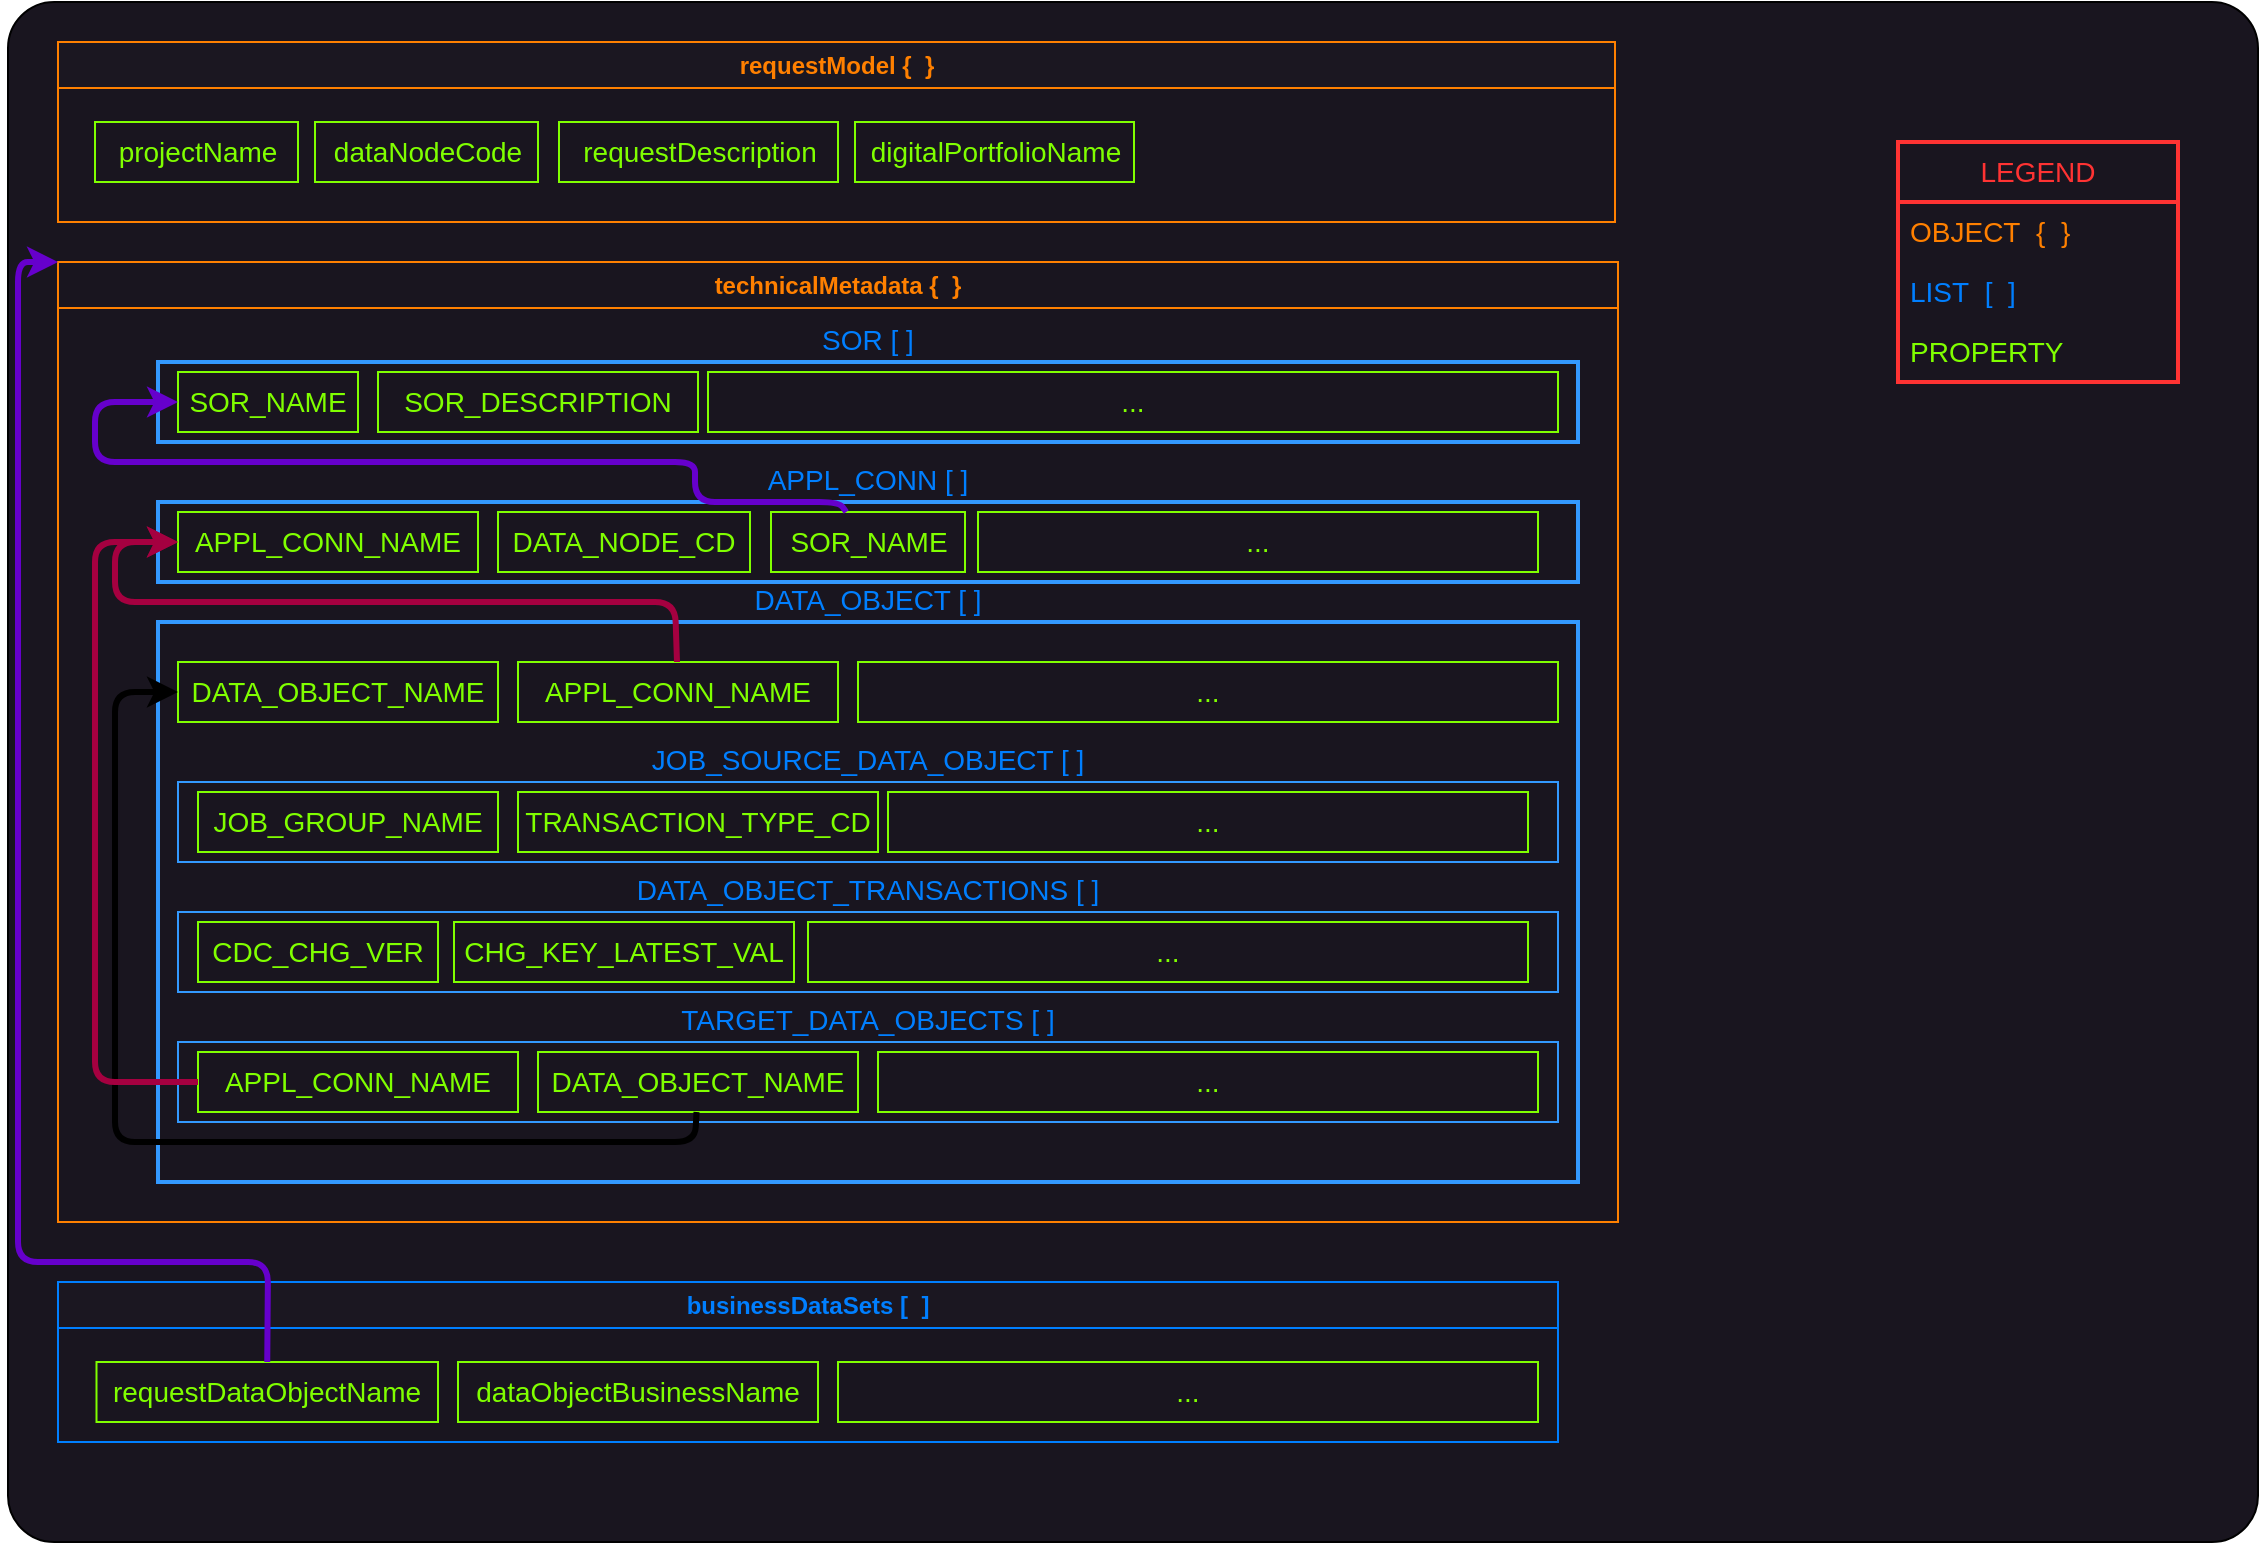 <mxfile>
    <diagram id="x8N3-J-SYXsr0gWPbUn-" name="Page-1">
        <mxGraphModel dx="1669" dy="611" grid="1" gridSize="10" guides="1" tooltips="1" connect="1" arrows="1" fold="1" page="1" pageScale="1" pageWidth="827" pageHeight="1169" math="0" shadow="0">
            <root>
                <mxCell id="0"/>
                <mxCell id="1" parent="0"/>
                <mxCell id="2" value="" style="rounded=1;whiteSpace=wrap;html=1;arcSize=3;movable=1;resizable=1;rotatable=1;deletable=1;editable=1;connectable=1;fillColor=#19151F;" parent="1" vertex="1">
                    <mxGeometry x="35" y="140" width="1125" height="770" as="geometry"/>
                </mxCell>
                <mxCell id="4" value="technicalMetadata {&amp;nbsp; }" style="swimlane;whiteSpace=wrap;html=1;strokeColor=#FF8000;fontColor=#FF8000;fillColor=#19151F;" parent="1" vertex="1">
                    <mxGeometry x="60" y="270" width="780" height="480" as="geometry">
                        <mxRectangle x="60" y="270" width="180" height="30" as="alternateBounds"/>
                    </mxGeometry>
                </mxCell>
                <mxCell id="6" value="SOR [ ]" style="rounded=0;whiteSpace=wrap;fillColor=none;fontColor=#007FFF;strokeColor=#3399FF;labelPosition=center;verticalLabelPosition=top;align=center;verticalAlign=bottom;spacingLeft=0;html=1;fontSize=14;strokeWidth=2;" parent="4" vertex="1">
                    <mxGeometry x="50" y="50" width="710" height="40" as="geometry"/>
                </mxCell>
                <mxCell id="17" value="SOR_NAME" style="text;html=1;strokeColor=#80FF00;fillColor=none;align=center;verticalAlign=middle;whiteSpace=wrap;rounded=0;fontSize=14;fontColor=#80FF00;" parent="4" vertex="1">
                    <mxGeometry x="60" y="55" width="90" height="30" as="geometry"/>
                </mxCell>
                <mxCell id="20" value="SOR_DESCRIPTION" style="text;html=1;strokeColor=#80FF00;fillColor=none;align=center;verticalAlign=middle;whiteSpace=wrap;rounded=0;fontSize=14;fontColor=#80FF00;" parent="4" vertex="1">
                    <mxGeometry x="160" y="55" width="160" height="30" as="geometry"/>
                </mxCell>
                <mxCell id="21" value="..." style="text;html=1;strokeColor=#80FF00;fillColor=none;align=center;verticalAlign=middle;whiteSpace=wrap;rounded=0;fontSize=14;fontColor=#80FF00;" parent="4" vertex="1">
                    <mxGeometry x="325" y="55" width="425" height="30" as="geometry"/>
                </mxCell>
                <mxCell id="28" value="DATA_OBJECT [ ]" style="rounded=0;whiteSpace=wrap;fillColor=none;fontColor=#007FFF;strokeColor=#3399FF;labelPosition=center;verticalLabelPosition=top;align=center;verticalAlign=bottom;spacingLeft=0;html=1;fontSize=14;strokeWidth=2;" parent="4" vertex="1">
                    <mxGeometry x="50" y="180" width="710" height="280" as="geometry"/>
                </mxCell>
                <mxCell id="43" value="TARGET_DATA_OBJECTS [ ]" style="rounded=0;whiteSpace=wrap;fillColor=none;fontColor=#007FFF;strokeColor=#3399FF;labelPosition=center;verticalLabelPosition=top;align=center;verticalAlign=bottom;spacingLeft=0;html=1;fontSize=14;" parent="4" vertex="1">
                    <mxGeometry x="60" y="390" width="690" height="40" as="geometry"/>
                </mxCell>
                <mxCell id="44" value="APPL_CONN_NAME" style="text;html=1;strokeColor=#80FF00;fillColor=none;align=center;verticalAlign=middle;whiteSpace=wrap;rounded=0;fontSize=14;fontColor=#80FF00;" parent="4" vertex="1">
                    <mxGeometry x="70" y="395" width="160" height="30" as="geometry"/>
                </mxCell>
                <mxCell id="45" value="DATA_OBJECT_NAME" style="text;html=1;strokeColor=#80FF00;fillColor=none;align=center;verticalAlign=middle;whiteSpace=wrap;rounded=0;fontSize=14;fontColor=#80FF00;" parent="4" vertex="1">
                    <mxGeometry x="240" y="395" width="160" height="30" as="geometry"/>
                </mxCell>
                <mxCell id="46" value="..." style="text;html=1;strokeColor=#80FF00;fillColor=none;align=center;verticalAlign=middle;whiteSpace=wrap;rounded=0;fontSize=14;fontColor=#80FF00;" parent="4" vertex="1">
                    <mxGeometry x="410" y="395" width="330" height="30" as="geometry"/>
                </mxCell>
                <mxCell id="30" value="DATA_OBJECT_NAME" style="text;html=1;strokeColor=#80FF00;fillColor=none;align=center;verticalAlign=middle;whiteSpace=wrap;rounded=0;fontSize=14;fontColor=#80FF00;" parent="4" vertex="1">
                    <mxGeometry x="60" y="200" width="160" height="30" as="geometry"/>
                </mxCell>
                <mxCell id="49" style="edgeStyle=none;html=1;entryX=0;entryY=0.5;entryDx=0;entryDy=0;strokeWidth=3;fontSize=14;fontColor=#FF8000;" parent="4" source="45" target="30" edge="1">
                    <mxGeometry relative="1" as="geometry">
                        <Array as="points">
                            <mxPoint x="318.5" y="440"/>
                            <mxPoint x="28.5" y="440"/>
                            <mxPoint x="28.5" y="215"/>
                        </Array>
                    </mxGeometry>
                </mxCell>
                <mxCell id="31" value="APPL_CONN_NAME" style="text;html=1;strokeColor=#80FF00;fillColor=none;align=center;verticalAlign=middle;whiteSpace=wrap;rounded=0;fontSize=14;fontColor=#80FF00;" parent="4" vertex="1">
                    <mxGeometry x="230" y="200" width="160" height="30" as="geometry"/>
                </mxCell>
                <mxCell id="22" value="APPL_CONN [ ]" style="rounded=0;whiteSpace=wrap;fillColor=none;fontColor=#007FFF;strokeColor=#3399FF;labelPosition=center;verticalLabelPosition=top;align=center;verticalAlign=bottom;spacingLeft=0;html=1;fontSize=14;strokeWidth=2;" parent="4" vertex="1">
                    <mxGeometry x="50" y="120" width="710" height="40" as="geometry"/>
                </mxCell>
                <mxCell id="23" value="APPL_CONN_NAME" style="text;html=1;strokeColor=#80FF00;fillColor=none;align=center;verticalAlign=middle;whiteSpace=wrap;rounded=0;fontSize=14;fontColor=#80FF00;" parent="4" vertex="1">
                    <mxGeometry x="60" y="125" width="150" height="30" as="geometry"/>
                </mxCell>
                <mxCell id="48" style="edgeStyle=none;html=1;entryX=0;entryY=0.5;entryDx=0;entryDy=0;fontSize=14;fontColor=#FF8000;fillColor=#d80073;strokeColor=#A50040;strokeWidth=3;" parent="4" source="44" target="23" edge="1">
                    <mxGeometry relative="1" as="geometry">
                        <Array as="points">
                            <mxPoint x="18.5" y="410"/>
                            <mxPoint x="18.5" y="260"/>
                            <mxPoint x="18.5" y="140"/>
                        </Array>
                    </mxGeometry>
                </mxCell>
                <mxCell id="50" value="" style="edgeStyle=none;html=1;strokeWidth=3;fontSize=14;fontColor=#FF8000;entryX=0;entryY=0.5;entryDx=0;entryDy=0;fillColor=#d80073;strokeColor=#A50040;" parent="4" source="31" target="23" edge="1">
                    <mxGeometry relative="1" as="geometry">
                        <Array as="points">
                            <mxPoint x="308.5" y="170"/>
                            <mxPoint x="88.5" y="170"/>
                            <mxPoint x="28.5" y="170"/>
                            <mxPoint x="28.5" y="140"/>
                        </Array>
                    </mxGeometry>
                </mxCell>
                <mxCell id="24" value="DATA_NODE_CD" style="text;html=1;strokeColor=#80FF00;fillColor=none;align=center;verticalAlign=middle;whiteSpace=wrap;rounded=0;fontSize=14;fontColor=#80FF00;" parent="4" vertex="1">
                    <mxGeometry x="220" y="125" width="126" height="30" as="geometry"/>
                </mxCell>
                <mxCell id="25" value="SOR_NAME" style="text;html=1;strokeColor=#80FF00;fillColor=none;align=center;verticalAlign=middle;whiteSpace=wrap;rounded=0;fontSize=14;fontColor=#80FF00;" parent="4" vertex="1">
                    <mxGeometry x="356.5" y="125" width="97" height="30" as="geometry"/>
                </mxCell>
                <mxCell id="54" style="edgeStyle=none;html=1;entryX=0;entryY=0.5;entryDx=0;entryDy=0;strokeWidth=3;fontSize=14;fontColor=#FF8000;strokeColor=#6600CC;" parent="4" source="25" target="17" edge="1">
                    <mxGeometry relative="1" as="geometry">
                        <Array as="points">
                            <mxPoint x="390.5" y="120"/>
                            <mxPoint x="318.5" y="120"/>
                            <mxPoint x="318.5" y="100"/>
                            <mxPoint x="18.5" y="100"/>
                            <mxPoint x="18.5" y="70"/>
                        </Array>
                    </mxGeometry>
                </mxCell>
                <mxCell id="27" value="..." style="text;html=1;strokeColor=#80FF00;fillColor=none;align=center;verticalAlign=middle;whiteSpace=wrap;rounded=0;fontSize=14;fontColor=#80FF00;" parent="4" vertex="1">
                    <mxGeometry x="460" y="125" width="280" height="30" as="geometry"/>
                </mxCell>
                <mxCell id="32" value="..." style="text;html=1;strokeColor=#80FF00;fillColor=none;align=center;verticalAlign=middle;whiteSpace=wrap;rounded=0;fontSize=14;fontColor=#80FF00;" parent="4" vertex="1">
                    <mxGeometry x="400" y="200" width="350" height="30" as="geometry"/>
                </mxCell>
                <mxCell id="33" value="JOB_SOURCE_DATA_OBJECT [ ]" style="rounded=0;whiteSpace=wrap;fillColor=none;fontColor=#007FFF;strokeColor=#3399FF;labelPosition=center;verticalLabelPosition=top;align=center;verticalAlign=bottom;spacingLeft=0;html=1;fontSize=14;" parent="4" vertex="1">
                    <mxGeometry x="60" y="260" width="690" height="40" as="geometry"/>
                </mxCell>
                <mxCell id="34" value="JOB_GROUP_NAME" style="text;html=1;strokeColor=#80FF00;fillColor=none;align=center;verticalAlign=middle;whiteSpace=wrap;rounded=0;fontSize=14;fontColor=#80FF00;" parent="4" vertex="1">
                    <mxGeometry x="70" y="265" width="150" height="30" as="geometry"/>
                </mxCell>
                <mxCell id="35" value="TRANSACTION_TYPE_CD" style="text;html=1;strokeColor=#80FF00;fillColor=none;align=center;verticalAlign=middle;whiteSpace=wrap;rounded=0;fontSize=14;fontColor=#80FF00;" parent="4" vertex="1">
                    <mxGeometry x="230" y="265" width="180" height="30" as="geometry"/>
                </mxCell>
                <mxCell id="36" value="..." style="text;html=1;strokeColor=#80FF00;fillColor=none;align=center;verticalAlign=middle;whiteSpace=wrap;rounded=0;fontSize=14;fontColor=#80FF00;" parent="4" vertex="1">
                    <mxGeometry x="415" y="265" width="320" height="30" as="geometry"/>
                </mxCell>
                <mxCell id="37" value="DATA_OBJECT_TRANSACTIONS [ ]" style="rounded=0;whiteSpace=wrap;fillColor=none;fontColor=#007FFF;strokeColor=#3399FF;labelPosition=center;verticalLabelPosition=top;align=center;verticalAlign=bottom;spacingLeft=0;html=1;fontSize=14;" parent="4" vertex="1">
                    <mxGeometry x="60" y="325" width="690" height="40" as="geometry"/>
                </mxCell>
                <mxCell id="38" value="CDC_CHG_VER" style="text;html=1;strokeColor=#80FF00;fillColor=none;align=center;verticalAlign=middle;whiteSpace=wrap;rounded=0;fontSize=14;fontColor=#80FF00;" parent="4" vertex="1">
                    <mxGeometry x="70" y="330" width="120" height="30" as="geometry"/>
                </mxCell>
                <mxCell id="39" value="CHG_KEY_LATEST_VAL" style="text;html=1;strokeColor=#80FF00;fillColor=none;align=center;verticalAlign=middle;whiteSpace=wrap;rounded=0;fontSize=14;fontColor=#80FF00;" parent="4" vertex="1">
                    <mxGeometry x="198" y="330" width="170" height="30" as="geometry"/>
                </mxCell>
                <mxCell id="42" value="..." style="text;html=1;strokeColor=#80FF00;fillColor=none;align=center;verticalAlign=middle;whiteSpace=wrap;rounded=0;fontSize=14;fontColor=#80FF00;" parent="4" vertex="1">
                    <mxGeometry x="375" y="330" width="360" height="30" as="geometry"/>
                </mxCell>
                <mxCell id="8" value="&lt;font color=&quot;#ff8000&quot;&gt;requestModel {&amp;nbsp; }&lt;/font&gt;" style="swimlane;whiteSpace=wrap;html=1;strokeColor=#FF8000;fillColor=#1B1721;" parent="1" vertex="1">
                    <mxGeometry x="60" y="160" width="778.5" height="90" as="geometry">
                        <mxRectangle x="60" y="160" width="140" height="30" as="alternateBounds"/>
                    </mxGeometry>
                </mxCell>
                <mxCell id="60" value="projectName" style="text;html=1;strokeColor=#80FF00;fillColor=none;align=center;verticalAlign=middle;whiteSpace=wrap;rounded=0;fontSize=14;fontColor=#80FF00;" parent="8" vertex="1">
                    <mxGeometry x="18.5" y="40" width="101.5" height="30" as="geometry"/>
                </mxCell>
                <mxCell id="61" value="dataNodeCode" style="text;html=1;strokeColor=#80FF00;fillColor=none;align=center;verticalAlign=middle;whiteSpace=wrap;rounded=0;fontSize=14;fontColor=#80FF00;" parent="8" vertex="1">
                    <mxGeometry x="128.5" y="40" width="111.5" height="30" as="geometry"/>
                </mxCell>
                <mxCell id="65" value="requestDescription" style="text;html=1;strokeColor=#80FF00;fillColor=none;align=center;verticalAlign=middle;whiteSpace=wrap;rounded=0;fontSize=14;fontColor=#80FF00;" parent="8" vertex="1">
                    <mxGeometry x="250.5" y="40" width="139.5" height="30" as="geometry"/>
                </mxCell>
                <mxCell id="70" value="digitalPortfolioName" style="text;html=1;strokeColor=#80FF00;fillColor=none;align=center;verticalAlign=middle;whiteSpace=wrap;rounded=0;fontSize=14;fontColor=#80FF00;" parent="8" vertex="1">
                    <mxGeometry x="398.5" y="40" width="139.5" height="30" as="geometry"/>
                </mxCell>
                <mxCell id="11" value="businessDataSets [&amp;nbsp; ]" style="swimlane;whiteSpace=wrap;html=1;strokeColor=#007FFF;fontColor=#007FFF;fillColor=#1B1721;" parent="1" vertex="1">
                    <mxGeometry x="60" y="780" width="750" height="80" as="geometry">
                        <mxRectangle x="60" y="780" width="210" height="30" as="alternateBounds"/>
                    </mxGeometry>
                </mxCell>
                <mxCell id="72" value="requestDataObjectName" style="text;html=1;strokeColor=#80FF00;fillColor=none;align=center;verticalAlign=middle;whiteSpace=wrap;rounded=0;fontSize=14;fontColor=#80FF00;" parent="11" vertex="1">
                    <mxGeometry x="19.25" y="40" width="170.75" height="30" as="geometry"/>
                </mxCell>
                <mxCell id="74" value="dataObjectBusinessName" style="text;html=1;strokeColor=#80FF00;fillColor=none;align=center;verticalAlign=middle;whiteSpace=wrap;rounded=0;fontSize=14;fontColor=#80FF00;" parent="11" vertex="1">
                    <mxGeometry x="200" y="40" width="180" height="30" as="geometry"/>
                </mxCell>
                <mxCell id="76" value="..." style="text;html=1;strokeColor=#80FF00;fillColor=none;align=center;verticalAlign=middle;whiteSpace=wrap;rounded=0;fontSize=14;fontColor=#80FF00;" parent="11" vertex="1">
                    <mxGeometry x="390" y="40" width="350" height="30" as="geometry"/>
                </mxCell>
                <mxCell id="56" value="LEGEND" style="swimlane;fontStyle=0;childLayout=stackLayout;horizontal=1;startSize=30;horizontalStack=0;resizeParent=1;resizeParentMax=0;resizeLast=0;collapsible=1;marginBottom=0;whiteSpace=wrap;html=1;strokeColor=#FF3333;strokeWidth=2;fontSize=14;fontColor=#FF3333;fillColor=none;" parent="1" vertex="1">
                    <mxGeometry x="980" y="210" width="140" height="120" as="geometry">
                        <mxRectangle x="990" y="210" width="100" height="30" as="alternateBounds"/>
                    </mxGeometry>
                </mxCell>
                <mxCell id="57" value="OBJECT&amp;nbsp; {&amp;nbsp; }" style="text;strokeColor=none;fillColor=none;align=left;verticalAlign=middle;spacingLeft=4;spacingRight=4;overflow=hidden;points=[[0,0.5],[1,0.5]];portConstraint=eastwest;rotatable=0;whiteSpace=wrap;html=1;strokeWidth=2;fontSize=14;fontColor=#FF8000;" parent="56" vertex="1">
                    <mxGeometry y="30" width="140" height="30" as="geometry"/>
                </mxCell>
                <mxCell id="58" value="LIST&amp;nbsp; [&amp;nbsp; ]" style="text;strokeColor=none;fillColor=none;align=left;verticalAlign=middle;spacingLeft=4;spacingRight=4;overflow=hidden;points=[[0,0.5],[1,0.5]];portConstraint=eastwest;rotatable=0;whiteSpace=wrap;html=1;strokeWidth=2;fontSize=14;fontColor=#007FFF;" parent="56" vertex="1">
                    <mxGeometry y="60" width="140" height="30" as="geometry"/>
                </mxCell>
                <mxCell id="59" value="PROPERTY" style="text;strokeColor=none;fillColor=none;align=left;verticalAlign=middle;spacingLeft=4;spacingRight=4;overflow=hidden;points=[[0,0.5],[1,0.5]];portConstraint=eastwest;rotatable=0;whiteSpace=wrap;html=1;strokeWidth=2;fontSize=14;fontColor=#80FF00;" parent="56" vertex="1">
                    <mxGeometry y="90" width="140" height="30" as="geometry"/>
                </mxCell>
                <mxCell id="75" style="edgeStyle=none;html=1;entryX=0;entryY=0;entryDx=0;entryDy=0;strokeColor=#6600CC;strokeWidth=3;fontSize=14;fontColor=#007FFF;exitX=0.5;exitY=0;exitDx=0;exitDy=0;" parent="1" source="72" target="4" edge="1">
                    <mxGeometry relative="1" as="geometry">
                        <mxPoint x="345.288" y="820" as="sourcePoint"/>
                        <Array as="points">
                            <mxPoint x="165" y="770"/>
                            <mxPoint x="40" y="770"/>
                            <mxPoint x="40" y="560"/>
                            <mxPoint x="40" y="270"/>
                        </Array>
                    </mxGeometry>
                </mxCell>
            </root>
        </mxGraphModel>
    </diagram>
</mxfile>